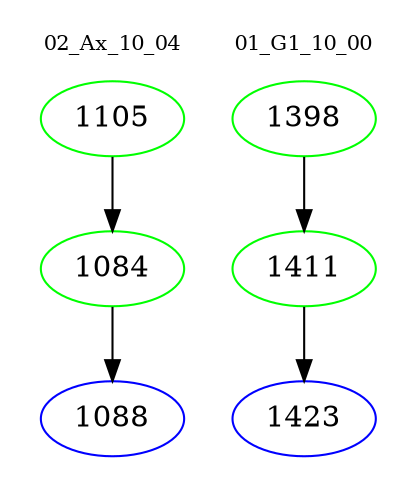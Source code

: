 digraph{
subgraph cluster_0 {
color = white
label = "02_Ax_10_04";
fontsize=10;
T0_1105 [label="1105", color="green"]
T0_1105 -> T0_1084 [color="black"]
T0_1084 [label="1084", color="green"]
T0_1084 -> T0_1088 [color="black"]
T0_1088 [label="1088", color="blue"]
}
subgraph cluster_1 {
color = white
label = "01_G1_10_00";
fontsize=10;
T1_1398 [label="1398", color="green"]
T1_1398 -> T1_1411 [color="black"]
T1_1411 [label="1411", color="green"]
T1_1411 -> T1_1423 [color="black"]
T1_1423 [label="1423", color="blue"]
}
}
